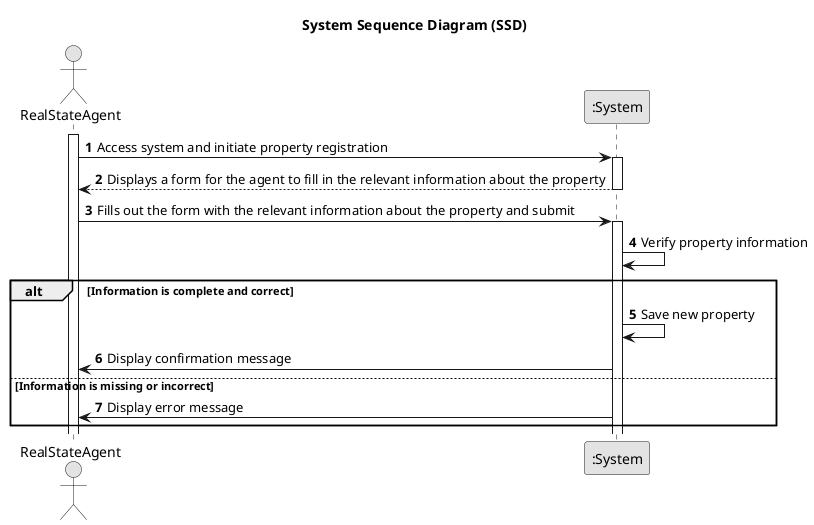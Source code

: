 @startuml
skinparam monochrome true
skinparam packageStyle rectangle
skinparam shadowing false

title System Sequence Diagram (SSD)

autonumber
actor "RealStateAgent" as User
participant ":System" as System

activate User

    User -> System : Access system and initiate property registration
    activate System

        System --> User : Displays a form for the agent to fill in the relevant information about the property
    deactivate System

    User -> System : Fills out the form with the relevant information about the property and submit
        activate System

    System -> System: Verify property information
    alt Information is complete and correct
        System -> System: Save new property
        System -> User: Display confirmation message
    else Information is missing or incorrect
        System -> User: Display error message
    end


@enduml